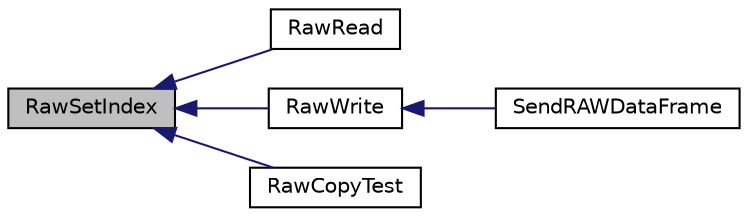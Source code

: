 digraph "RawSetIndex"
{
  edge [fontname="Helvetica",fontsize="10",labelfontname="Helvetica",labelfontsize="10"];
  node [fontname="Helvetica",fontsize="10",shape=record];
  rankdir="LR";
  Node1 [label="RawSetIndex",height=0.2,width=0.4,color="black", fillcolor="grey75", style="filled", fontcolor="black"];
  Node1 -> Node2 [dir="back",color="midnightblue",fontsize="10",style="solid",fontname="Helvetica"];
  Node2 [label="RawRead",height=0.2,width=0.4,color="black", fillcolor="white", style="filled",URL="$_w_f_driver_raw_8c.html#a80553d24a57673724467c812b2a00d7b"];
  Node1 -> Node3 [dir="back",color="midnightblue",fontsize="10",style="solid",fontname="Helvetica"];
  Node3 [label="RawWrite",height=0.2,width=0.4,color="black", fillcolor="white", style="filled",URL="$_w_f_driver_raw_8c.html#ac4a89b408bc2f5fb46f6b3def54a5270"];
  Node3 -> Node4 [dir="back",color="midnightblue",fontsize="10",style="solid",fontname="Helvetica"];
  Node4 [label="SendRAWDataFrame",height=0.2,width=0.4,color="black", fillcolor="white", style="filled",URL="$_w_f_driver_raw_8c.html#ab3fe180f412b7b947ea503780d308724"];
  Node1 -> Node5 [dir="back",color="midnightblue",fontsize="10",style="solid",fontname="Helvetica"];
  Node5 [label="RawCopyTest",height=0.2,width=0.4,color="black", fillcolor="white", style="filled",URL="$_w_f_driver_raw__24_g_8c.html#a3e48c54b766e1acf33c56d43e6507aeb"];
}
